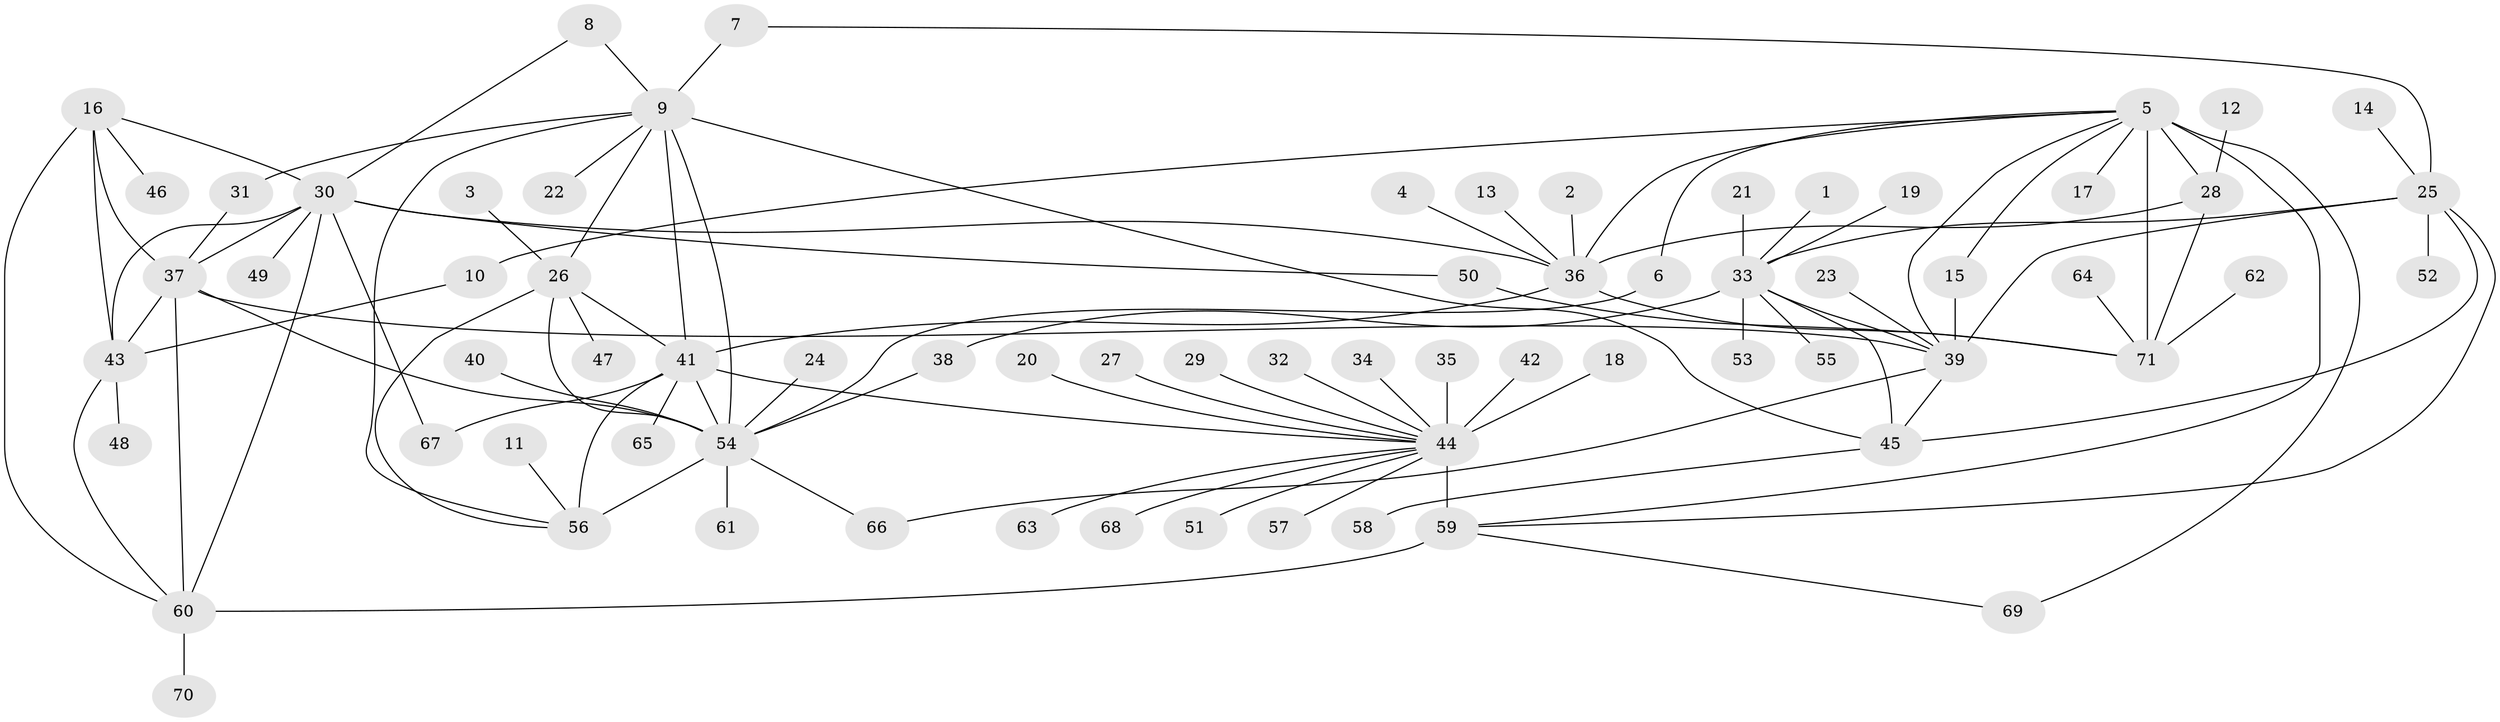 // original degree distribution, {9: 0.04225352112676056, 10: 0.056338028169014086, 6: 0.007042253521126761, 13: 0.028169014084507043, 8: 0.04225352112676056, 11: 0.028169014084507043, 7: 0.028169014084507043, 12: 0.014084507042253521, 1: 0.5845070422535211, 2: 0.1619718309859155, 3: 0.007042253521126761}
// Generated by graph-tools (version 1.1) at 2025/02/03/09/25 03:02:34]
// undirected, 71 vertices, 105 edges
graph export_dot {
graph [start="1"]
  node [color=gray90,style=filled];
  1;
  2;
  3;
  4;
  5;
  6;
  7;
  8;
  9;
  10;
  11;
  12;
  13;
  14;
  15;
  16;
  17;
  18;
  19;
  20;
  21;
  22;
  23;
  24;
  25;
  26;
  27;
  28;
  29;
  30;
  31;
  32;
  33;
  34;
  35;
  36;
  37;
  38;
  39;
  40;
  41;
  42;
  43;
  44;
  45;
  46;
  47;
  48;
  49;
  50;
  51;
  52;
  53;
  54;
  55;
  56;
  57;
  58;
  59;
  60;
  61;
  62;
  63;
  64;
  65;
  66;
  67;
  68;
  69;
  70;
  71;
  1 -- 33 [weight=1.0];
  2 -- 36 [weight=1.0];
  3 -- 26 [weight=1.0];
  4 -- 36 [weight=1.0];
  5 -- 6 [weight=1.0];
  5 -- 10 [weight=1.0];
  5 -- 15 [weight=1.0];
  5 -- 17 [weight=1.0];
  5 -- 28 [weight=2.0];
  5 -- 36 [weight=2.0];
  5 -- 39 [weight=1.0];
  5 -- 59 [weight=1.0];
  5 -- 69 [weight=1.0];
  5 -- 71 [weight=6.0];
  6 -- 54 [weight=1.0];
  7 -- 9 [weight=1.0];
  7 -- 25 [weight=1.0];
  8 -- 9 [weight=1.0];
  8 -- 30 [weight=1.0];
  9 -- 22 [weight=1.0];
  9 -- 26 [weight=1.0];
  9 -- 31 [weight=1.0];
  9 -- 41 [weight=1.0];
  9 -- 45 [weight=1.0];
  9 -- 54 [weight=3.0];
  9 -- 56 [weight=1.0];
  10 -- 43 [weight=1.0];
  11 -- 56 [weight=1.0];
  12 -- 28 [weight=1.0];
  13 -- 36 [weight=1.0];
  14 -- 25 [weight=1.0];
  15 -- 39 [weight=1.0];
  16 -- 30 [weight=1.0];
  16 -- 37 [weight=2.0];
  16 -- 43 [weight=2.0];
  16 -- 46 [weight=1.0];
  16 -- 60 [weight=1.0];
  18 -- 44 [weight=1.0];
  19 -- 33 [weight=1.0];
  20 -- 44 [weight=1.0];
  21 -- 33 [weight=1.0];
  23 -- 39 [weight=1.0];
  24 -- 54 [weight=1.0];
  25 -- 33 [weight=3.0];
  25 -- 39 [weight=2.0];
  25 -- 45 [weight=1.0];
  25 -- 52 [weight=1.0];
  25 -- 59 [weight=2.0];
  26 -- 41 [weight=1.0];
  26 -- 47 [weight=1.0];
  26 -- 54 [weight=3.0];
  26 -- 56 [weight=1.0];
  27 -- 44 [weight=1.0];
  28 -- 36 [weight=1.0];
  28 -- 71 [weight=3.0];
  29 -- 44 [weight=1.0];
  30 -- 36 [weight=1.0];
  30 -- 37 [weight=2.0];
  30 -- 43 [weight=2.0];
  30 -- 49 [weight=1.0];
  30 -- 50 [weight=1.0];
  30 -- 60 [weight=1.0];
  30 -- 67 [weight=1.0];
  31 -- 37 [weight=1.0];
  32 -- 44 [weight=1.0];
  33 -- 38 [weight=1.0];
  33 -- 39 [weight=6.0];
  33 -- 45 [weight=3.0];
  33 -- 53 [weight=1.0];
  33 -- 55 [weight=1.0];
  34 -- 44 [weight=1.0];
  35 -- 44 [weight=1.0];
  36 -- 41 [weight=1.0];
  36 -- 71 [weight=3.0];
  37 -- 39 [weight=1.0];
  37 -- 43 [weight=4.0];
  37 -- 54 [weight=1.0];
  37 -- 60 [weight=2.0];
  38 -- 54 [weight=1.0];
  39 -- 45 [weight=2.0];
  39 -- 66 [weight=1.0];
  40 -- 54 [weight=1.0];
  41 -- 44 [weight=1.0];
  41 -- 54 [weight=3.0];
  41 -- 56 [weight=1.0];
  41 -- 65 [weight=1.0];
  41 -- 67 [weight=1.0];
  42 -- 44 [weight=1.0];
  43 -- 48 [weight=1.0];
  43 -- 60 [weight=2.0];
  44 -- 51 [weight=1.0];
  44 -- 57 [weight=1.0];
  44 -- 59 [weight=10.0];
  44 -- 63 [weight=1.0];
  44 -- 68 [weight=1.0];
  45 -- 58 [weight=1.0];
  50 -- 71 [weight=1.0];
  54 -- 56 [weight=3.0];
  54 -- 61 [weight=1.0];
  54 -- 66 [weight=1.0];
  59 -- 60 [weight=1.0];
  59 -- 69 [weight=1.0];
  60 -- 70 [weight=1.0];
  62 -- 71 [weight=1.0];
  64 -- 71 [weight=1.0];
}
